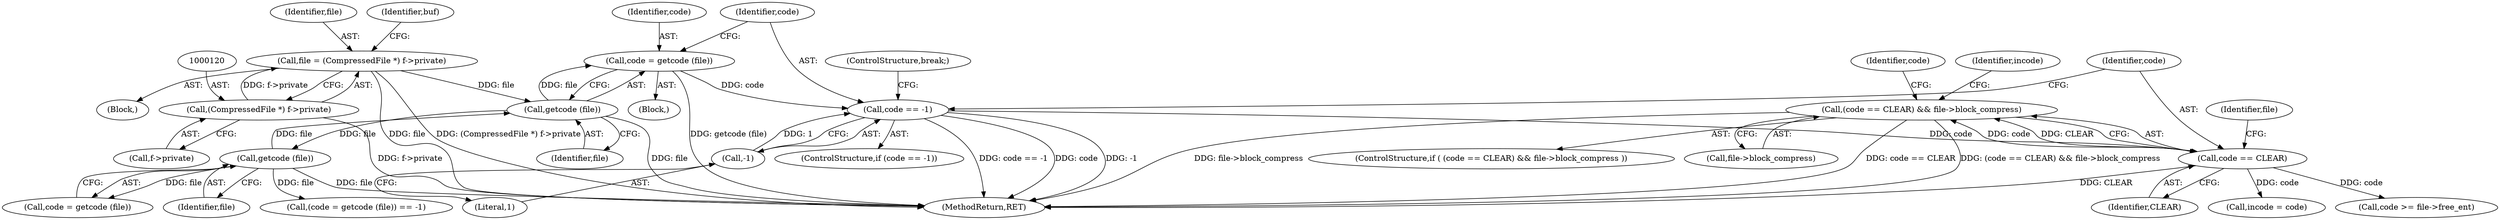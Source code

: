 digraph "0_libxfont_d11ee5886e9d9ec610051a206b135a4cdc1e09a0@pointer" {
"1000196" [label="(Call,(code == CLEAR) && file->block_compress)"];
"1000197" [label="(Call,code == CLEAR)"];
"1000190" [label="(Call,code == -1)"];
"1000185" [label="(Call,code = getcode (file))"];
"1000187" [label="(Call,getcode (file))"];
"1000236" [label="(Call,getcode (file))"];
"1000117" [label="(Call,file = (CompressedFile *) f->private)"];
"1000119" [label="(Call,(CompressedFile *) f->private)"];
"1000192" [label="(Call,-1)"];
"1000195" [label="(ControlStructure,if ( (code == CLEAR) && file->block_compress ))"];
"1000117" [label="(Call,file = (CompressedFile *) f->private)"];
"1000119" [label="(Call,(CompressedFile *) f->private)"];
"1000237" [label="(Identifier,file)"];
"1000200" [label="(Call,file->block_compress)"];
"1000242" [label="(Identifier,incode)"];
"1000118" [label="(Identifier,file)"];
"1000186" [label="(Identifier,code)"];
"1000206" [label="(Identifier,code)"];
"1000192" [label="(Call,-1)"];
"1000233" [label="(Call,(code = getcode (file)) == -1)"];
"1000185" [label="(Call,code = getcode (file))"];
"1000382" [label="(MethodReturn,RET)"];
"1000198" [label="(Identifier,code)"];
"1000107" [label="(Block,)"];
"1000197" [label="(Call,code == CLEAR)"];
"1000193" [label="(Literal,1)"];
"1000189" [label="(ControlStructure,if (code == -1))"];
"1000187" [label="(Call,getcode (file))"];
"1000196" [label="(Call,(code == CLEAR) && file->block_compress)"];
"1000199" [label="(Identifier,CLEAR)"];
"1000201" [label="(Identifier,file)"];
"1000125" [label="(Identifier,buf)"];
"1000158" [label="(Block,)"];
"1000241" [label="(Call,incode = code)"];
"1000236" [label="(Call,getcode (file))"];
"1000234" [label="(Call,code = getcode (file))"];
"1000191" [label="(Identifier,code)"];
"1000188" [label="(Identifier,file)"];
"1000245" [label="(Call,code >= file->free_ent)"];
"1000121" [label="(Call,f->private)"];
"1000194" [label="(ControlStructure,break;)"];
"1000190" [label="(Call,code == -1)"];
"1000196" -> "1000195"  [label="AST: "];
"1000196" -> "1000197"  [label="CFG: "];
"1000196" -> "1000200"  [label="CFG: "];
"1000197" -> "1000196"  [label="AST: "];
"1000200" -> "1000196"  [label="AST: "];
"1000206" -> "1000196"  [label="CFG: "];
"1000242" -> "1000196"  [label="CFG: "];
"1000196" -> "1000382"  [label="DDG: file->block_compress"];
"1000196" -> "1000382"  [label="DDG: code == CLEAR"];
"1000196" -> "1000382"  [label="DDG: (code == CLEAR) && file->block_compress"];
"1000197" -> "1000196"  [label="DDG: code"];
"1000197" -> "1000196"  [label="DDG: CLEAR"];
"1000197" -> "1000199"  [label="CFG: "];
"1000198" -> "1000197"  [label="AST: "];
"1000199" -> "1000197"  [label="AST: "];
"1000201" -> "1000197"  [label="CFG: "];
"1000197" -> "1000382"  [label="DDG: CLEAR"];
"1000190" -> "1000197"  [label="DDG: code"];
"1000197" -> "1000241"  [label="DDG: code"];
"1000197" -> "1000245"  [label="DDG: code"];
"1000190" -> "1000189"  [label="AST: "];
"1000190" -> "1000192"  [label="CFG: "];
"1000191" -> "1000190"  [label="AST: "];
"1000192" -> "1000190"  [label="AST: "];
"1000194" -> "1000190"  [label="CFG: "];
"1000198" -> "1000190"  [label="CFG: "];
"1000190" -> "1000382"  [label="DDG: code == -1"];
"1000190" -> "1000382"  [label="DDG: code"];
"1000190" -> "1000382"  [label="DDG: -1"];
"1000185" -> "1000190"  [label="DDG: code"];
"1000192" -> "1000190"  [label="DDG: 1"];
"1000185" -> "1000158"  [label="AST: "];
"1000185" -> "1000187"  [label="CFG: "];
"1000186" -> "1000185"  [label="AST: "];
"1000187" -> "1000185"  [label="AST: "];
"1000191" -> "1000185"  [label="CFG: "];
"1000185" -> "1000382"  [label="DDG: getcode (file)"];
"1000187" -> "1000185"  [label="DDG: file"];
"1000187" -> "1000188"  [label="CFG: "];
"1000188" -> "1000187"  [label="AST: "];
"1000187" -> "1000382"  [label="DDG: file"];
"1000236" -> "1000187"  [label="DDG: file"];
"1000117" -> "1000187"  [label="DDG: file"];
"1000187" -> "1000236"  [label="DDG: file"];
"1000236" -> "1000234"  [label="AST: "];
"1000236" -> "1000237"  [label="CFG: "];
"1000237" -> "1000236"  [label="AST: "];
"1000234" -> "1000236"  [label="CFG: "];
"1000236" -> "1000382"  [label="DDG: file"];
"1000236" -> "1000233"  [label="DDG: file"];
"1000236" -> "1000234"  [label="DDG: file"];
"1000117" -> "1000107"  [label="AST: "];
"1000117" -> "1000119"  [label="CFG: "];
"1000118" -> "1000117"  [label="AST: "];
"1000119" -> "1000117"  [label="AST: "];
"1000125" -> "1000117"  [label="CFG: "];
"1000117" -> "1000382"  [label="DDG: file"];
"1000117" -> "1000382"  [label="DDG: (CompressedFile *) f->private"];
"1000119" -> "1000117"  [label="DDG: f->private"];
"1000119" -> "1000121"  [label="CFG: "];
"1000120" -> "1000119"  [label="AST: "];
"1000121" -> "1000119"  [label="AST: "];
"1000119" -> "1000382"  [label="DDG: f->private"];
"1000192" -> "1000193"  [label="CFG: "];
"1000193" -> "1000192"  [label="AST: "];
}
